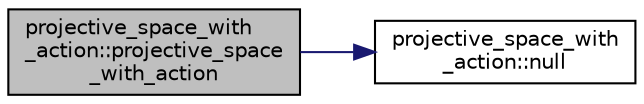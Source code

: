 digraph "projective_space_with_action::projective_space_with_action"
{
  edge [fontname="Helvetica",fontsize="10",labelfontname="Helvetica",labelfontsize="10"];
  node [fontname="Helvetica",fontsize="10",shape=record];
  rankdir="LR";
  Node0 [label="projective_space_with\l_action::projective_space\l_with_action",height=0.2,width=0.4,color="black", fillcolor="grey75", style="filled", fontcolor="black"];
  Node0 -> Node1 [color="midnightblue",fontsize="10",style="solid",fontname="Helvetica"];
  Node1 [label="projective_space_with\l_action::null",height=0.2,width=0.4,color="black", fillcolor="white", style="filled",URL="$d5/d37/classprojective__space__with__action.html#a3b7293e9760710a6b3bf462e92a4200c"];
}
